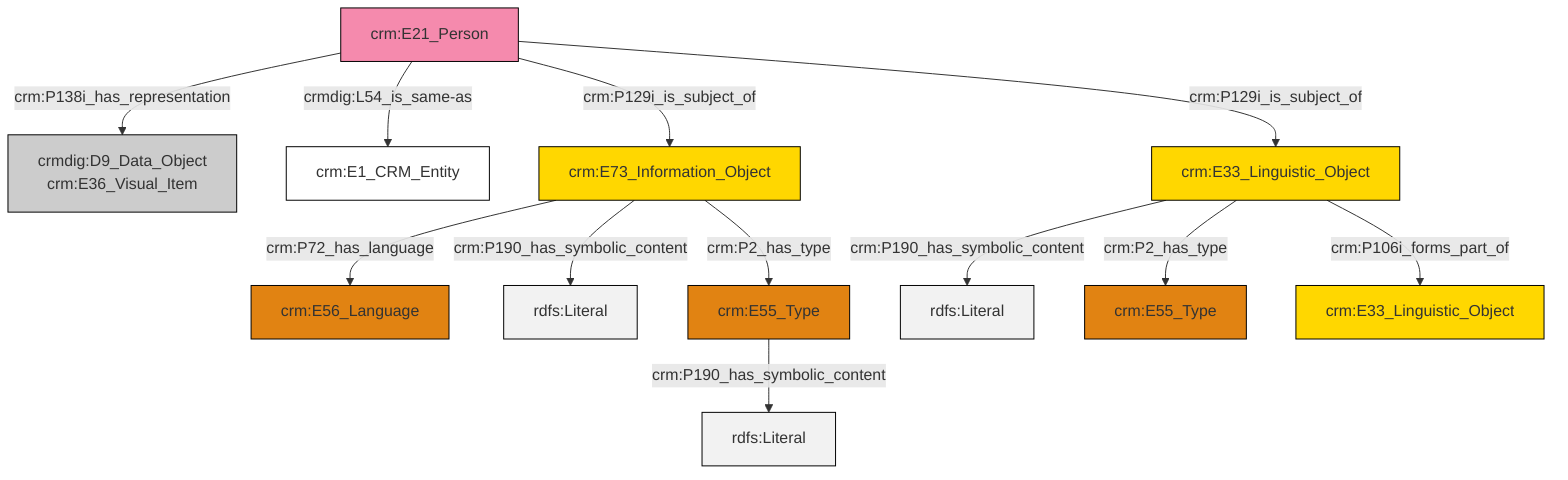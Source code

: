 graph TD
classDef Literal fill:#f2f2f2,stroke:#000000;
classDef CRM_Entity fill:#FFFFFF,stroke:#000000;
classDef Temporal_Entity fill:#00C9E6, stroke:#000000;
classDef Type fill:#E18312, stroke:#000000;
classDef Time-Span fill:#2C9C91, stroke:#000000;
classDef Appellation fill:#FFEB7F, stroke:#000000;
classDef Place fill:#008836, stroke:#000000;
classDef Persistent_Item fill:#B266B2, stroke:#000000;
classDef Conceptual_Object fill:#FFD700, stroke:#000000;
classDef Physical_Thing fill:#D2B48C, stroke:#000000;
classDef Actor fill:#f58aad, stroke:#000000;
classDef PC_Classes fill:#4ce600, stroke:#000000;
classDef Multi fill:#cccccc,stroke:#000000;

0["crm:E21_Person"]:::Actor -->|crm:P138i_has_representation| 1["crmdig:D9_Data_Object<br>crm:E36_Visual_Item"]:::Multi
2["crm:E33_Linguistic_Object"]:::Conceptual_Object -->|crm:P190_has_symbolic_content| 3[rdfs:Literal]:::Literal
4["crm:E55_Type"]:::Type -->|crm:P190_has_symbolic_content| 5[rdfs:Literal]:::Literal
0["crm:E21_Person"]:::Actor -->|crmdig:L54_is_same-as| 6["crm:E1_CRM_Entity"]:::CRM_Entity
2["crm:E33_Linguistic_Object"]:::Conceptual_Object -->|crm:P2_has_type| 7["crm:E55_Type"]:::Type
2["crm:E33_Linguistic_Object"]:::Conceptual_Object -->|crm:P106i_forms_part_of| 8["crm:E33_Linguistic_Object"]:::Conceptual_Object
9["crm:E73_Information_Object"]:::Conceptual_Object -->|crm:P72_has_language| 10["crm:E56_Language"]:::Type
9["crm:E73_Information_Object"]:::Conceptual_Object -->|crm:P190_has_symbolic_content| 13[rdfs:Literal]:::Literal
9["crm:E73_Information_Object"]:::Conceptual_Object -->|crm:P2_has_type| 4["crm:E55_Type"]:::Type
0["crm:E21_Person"]:::Actor -->|crm:P129i_is_subject_of| 9["crm:E73_Information_Object"]:::Conceptual_Object
0["crm:E21_Person"]:::Actor -->|crm:P129i_is_subject_of| 2["crm:E33_Linguistic_Object"]:::Conceptual_Object